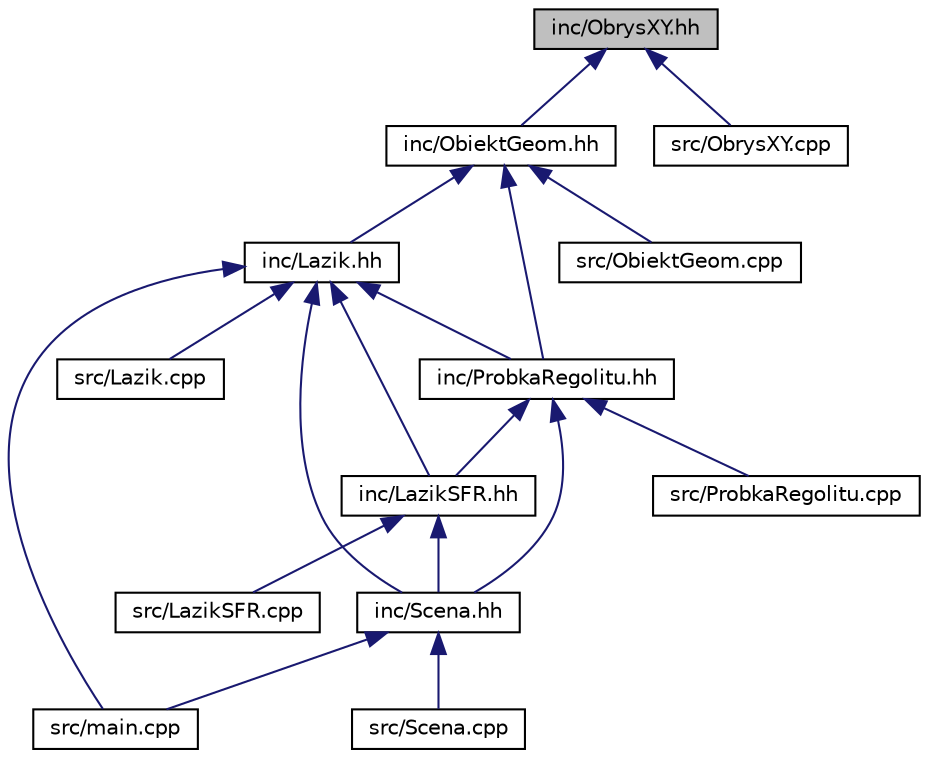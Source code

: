 digraph "inc/ObrysXY.hh"
{
 // LATEX_PDF_SIZE
  edge [fontname="Helvetica",fontsize="10",labelfontname="Helvetica",labelfontsize="10"];
  node [fontname="Helvetica",fontsize="10",shape=record];
  Node1 [label="inc/ObrysXY.hh",height=0.2,width=0.4,color="black", fillcolor="grey75", style="filled", fontcolor="black",tooltip=" "];
  Node1 -> Node2 [dir="back",color="midnightblue",fontsize="10",style="solid"];
  Node2 [label="inc/ObiektGeom.hh",height=0.2,width=0.4,color="black", fillcolor="white", style="filled",URL="$_obiekt_geom_8hh.html",tooltip=" "];
  Node2 -> Node3 [dir="back",color="midnightblue",fontsize="10",style="solid"];
  Node3 [label="inc/Lazik.hh",height=0.2,width=0.4,color="black", fillcolor="white", style="filled",URL="$_lazik_8hh.html",tooltip=" "];
  Node3 -> Node4 [dir="back",color="midnightblue",fontsize="10",style="solid"];
  Node4 [label="inc/LazikSFR.hh",height=0.2,width=0.4,color="black", fillcolor="white", style="filled",URL="$_lazik_s_f_r_8hh.html",tooltip=" "];
  Node4 -> Node5 [dir="back",color="midnightblue",fontsize="10",style="solid"];
  Node5 [label="inc/Scena.hh",height=0.2,width=0.4,color="black", fillcolor="white", style="filled",URL="$_scena_8hh.html",tooltip=" "];
  Node5 -> Node6 [dir="back",color="midnightblue",fontsize="10",style="solid"];
  Node6 [label="src/main.cpp",height=0.2,width=0.4,color="black", fillcolor="white", style="filled",URL="$main_8cpp.html",tooltip=" "];
  Node5 -> Node7 [dir="back",color="midnightblue",fontsize="10",style="solid"];
  Node7 [label="src/Scena.cpp",height=0.2,width=0.4,color="black", fillcolor="white", style="filled",URL="$_scena_8cpp.html",tooltip=" "];
  Node4 -> Node8 [dir="back",color="midnightblue",fontsize="10",style="solid"];
  Node8 [label="src/LazikSFR.cpp",height=0.2,width=0.4,color="black", fillcolor="white", style="filled",URL="$_lazik_s_f_r_8cpp.html",tooltip=" "];
  Node3 -> Node9 [dir="back",color="midnightblue",fontsize="10",style="solid"];
  Node9 [label="inc/ProbkaRegolitu.hh",height=0.2,width=0.4,color="black", fillcolor="white", style="filled",URL="$_probka_regolitu_8hh.html",tooltip=" "];
  Node9 -> Node4 [dir="back",color="midnightblue",fontsize="10",style="solid"];
  Node9 -> Node5 [dir="back",color="midnightblue",fontsize="10",style="solid"];
  Node9 -> Node10 [dir="back",color="midnightblue",fontsize="10",style="solid"];
  Node10 [label="src/ProbkaRegolitu.cpp",height=0.2,width=0.4,color="black", fillcolor="white", style="filled",URL="$_probka_regolitu_8cpp.html",tooltip=" "];
  Node3 -> Node5 [dir="back",color="midnightblue",fontsize="10",style="solid"];
  Node3 -> Node11 [dir="back",color="midnightblue",fontsize="10",style="solid"];
  Node11 [label="src/Lazik.cpp",height=0.2,width=0.4,color="black", fillcolor="white", style="filled",URL="$_lazik_8cpp.html",tooltip=" "];
  Node3 -> Node6 [dir="back",color="midnightblue",fontsize="10",style="solid"];
  Node2 -> Node9 [dir="back",color="midnightblue",fontsize="10",style="solid"];
  Node2 -> Node12 [dir="back",color="midnightblue",fontsize="10",style="solid"];
  Node12 [label="src/ObiektGeom.cpp",height=0.2,width=0.4,color="black", fillcolor="white", style="filled",URL="$_obiekt_geom_8cpp.html",tooltip=" "];
  Node1 -> Node13 [dir="back",color="midnightblue",fontsize="10",style="solid"];
  Node13 [label="src/ObrysXY.cpp",height=0.2,width=0.4,color="black", fillcolor="white", style="filled",URL="$_obrys_x_y_8cpp.html",tooltip=" "];
}
